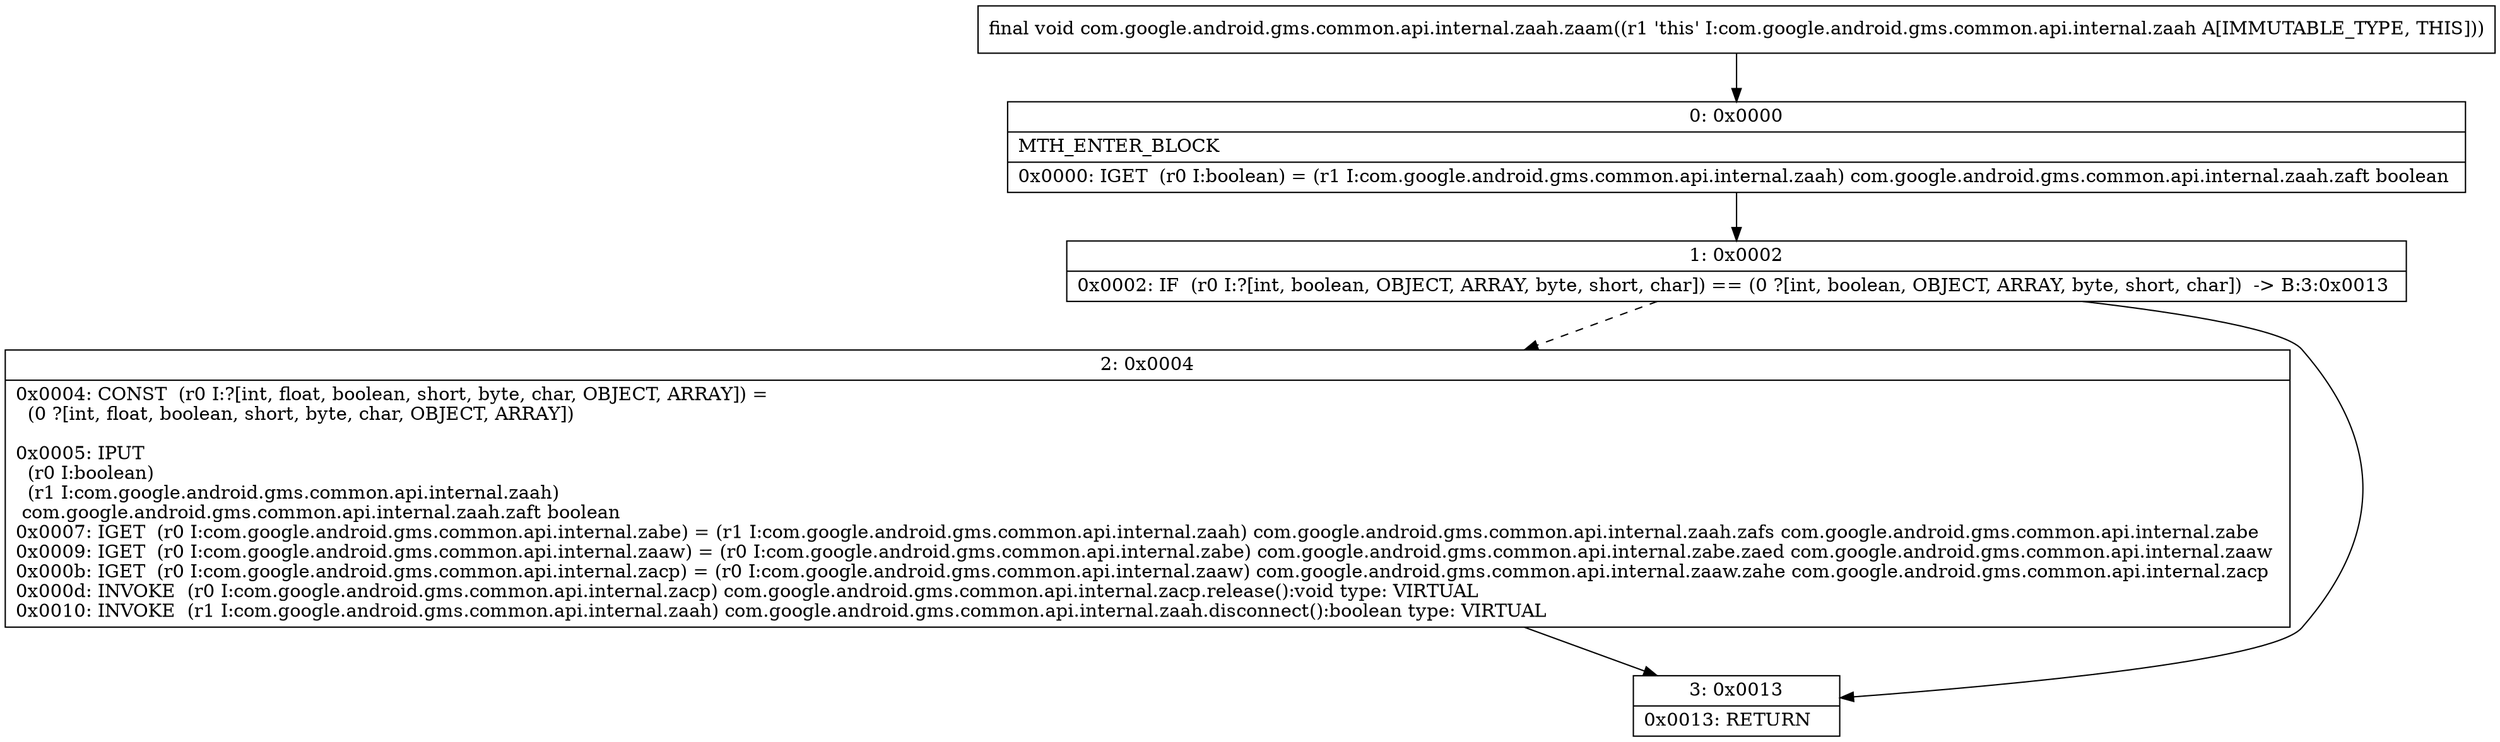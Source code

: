 digraph "CFG forcom.google.android.gms.common.api.internal.zaah.zaam()V" {
Node_0 [shape=record,label="{0\:\ 0x0000|MTH_ENTER_BLOCK\l|0x0000: IGET  (r0 I:boolean) = (r1 I:com.google.android.gms.common.api.internal.zaah) com.google.android.gms.common.api.internal.zaah.zaft boolean \l}"];
Node_1 [shape=record,label="{1\:\ 0x0002|0x0002: IF  (r0 I:?[int, boolean, OBJECT, ARRAY, byte, short, char]) == (0 ?[int, boolean, OBJECT, ARRAY, byte, short, char])  \-\> B:3:0x0013 \l}"];
Node_2 [shape=record,label="{2\:\ 0x0004|0x0004: CONST  (r0 I:?[int, float, boolean, short, byte, char, OBJECT, ARRAY]) = \l  (0 ?[int, float, boolean, short, byte, char, OBJECT, ARRAY])\l \l0x0005: IPUT  \l  (r0 I:boolean)\l  (r1 I:com.google.android.gms.common.api.internal.zaah)\l com.google.android.gms.common.api.internal.zaah.zaft boolean \l0x0007: IGET  (r0 I:com.google.android.gms.common.api.internal.zabe) = (r1 I:com.google.android.gms.common.api.internal.zaah) com.google.android.gms.common.api.internal.zaah.zafs com.google.android.gms.common.api.internal.zabe \l0x0009: IGET  (r0 I:com.google.android.gms.common.api.internal.zaaw) = (r0 I:com.google.android.gms.common.api.internal.zabe) com.google.android.gms.common.api.internal.zabe.zaed com.google.android.gms.common.api.internal.zaaw \l0x000b: IGET  (r0 I:com.google.android.gms.common.api.internal.zacp) = (r0 I:com.google.android.gms.common.api.internal.zaaw) com.google.android.gms.common.api.internal.zaaw.zahe com.google.android.gms.common.api.internal.zacp \l0x000d: INVOKE  (r0 I:com.google.android.gms.common.api.internal.zacp) com.google.android.gms.common.api.internal.zacp.release():void type: VIRTUAL \l0x0010: INVOKE  (r1 I:com.google.android.gms.common.api.internal.zaah) com.google.android.gms.common.api.internal.zaah.disconnect():boolean type: VIRTUAL \l}"];
Node_3 [shape=record,label="{3\:\ 0x0013|0x0013: RETURN   \l}"];
MethodNode[shape=record,label="{final void com.google.android.gms.common.api.internal.zaah.zaam((r1 'this' I:com.google.android.gms.common.api.internal.zaah A[IMMUTABLE_TYPE, THIS])) }"];
MethodNode -> Node_0;
Node_0 -> Node_1;
Node_1 -> Node_2[style=dashed];
Node_1 -> Node_3;
Node_2 -> Node_3;
}


